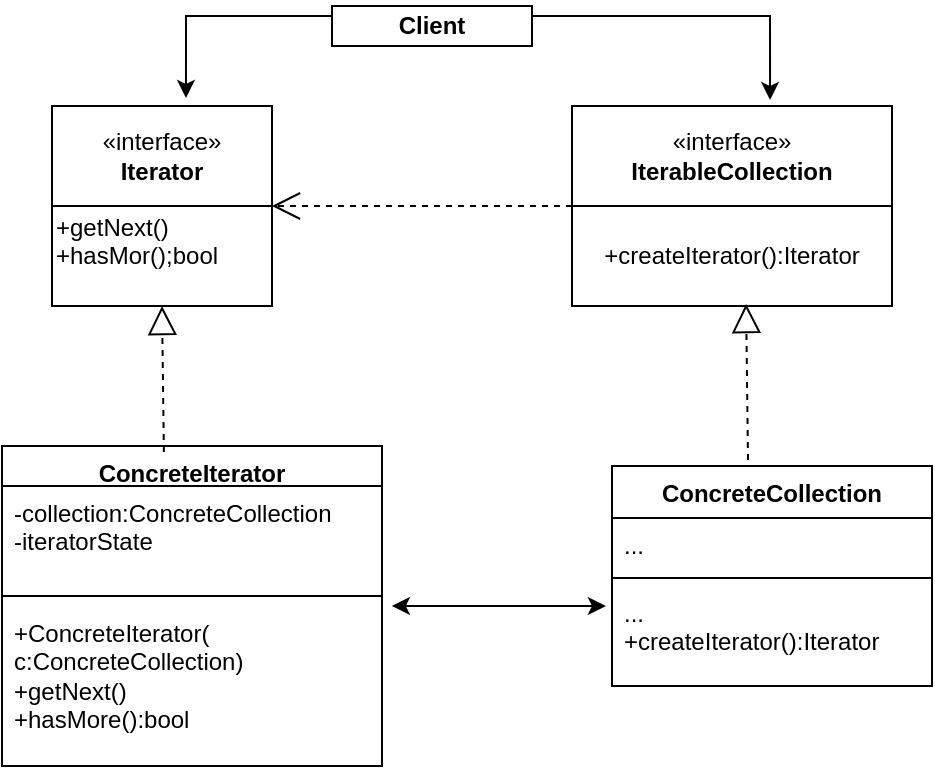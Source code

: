 <mxfile version="26.1.1">
  <diagram name="Страница — 1" id="6GIan2kOS7jT0ZGwv5d6">
    <mxGraphModel dx="856" dy="452" grid="1" gridSize="10" guides="1" tooltips="1" connect="1" arrows="1" fold="1" page="1" pageScale="1" pageWidth="827" pageHeight="1169" math="0" shadow="0">
      <root>
        <mxCell id="0" />
        <mxCell id="1" parent="0" />
        <mxCell id="823n9SAOf02_beupJA2P-2" value="&lt;b&gt;Client&lt;/b&gt;" style="rounded=0;whiteSpace=wrap;html=1;" vertex="1" parent="1">
          <mxGeometry x="330" y="40" width="100" height="20" as="geometry" />
        </mxCell>
        <mxCell id="823n9SAOf02_beupJA2P-3" value="ConcreteIterator" style="swimlane;fontStyle=1;align=center;verticalAlign=top;childLayout=stackLayout;horizontal=1;startSize=20;horizontalStack=0;resizeParent=1;resizeParentMax=0;resizeLast=0;collapsible=1;marginBottom=0;whiteSpace=wrap;html=1;" vertex="1" parent="1">
          <mxGeometry x="165" y="260" width="190" height="160" as="geometry" />
        </mxCell>
        <mxCell id="823n9SAOf02_beupJA2P-4" value="-collection:ConcreteCollection&lt;div&gt;-iteratorState&lt;/div&gt;&lt;div&gt;&lt;br&gt;&lt;/div&gt;" style="text;strokeColor=none;fillColor=none;align=left;verticalAlign=top;spacingLeft=4;spacingRight=4;overflow=hidden;rotatable=0;points=[[0,0.5],[1,0.5]];portConstraint=eastwest;whiteSpace=wrap;html=1;" vertex="1" parent="823n9SAOf02_beupJA2P-3">
          <mxGeometry y="20" width="190" height="50" as="geometry" />
        </mxCell>
        <mxCell id="823n9SAOf02_beupJA2P-5" value="" style="line;strokeWidth=1;fillColor=none;align=left;verticalAlign=middle;spacingTop=-1;spacingLeft=3;spacingRight=3;rotatable=0;labelPosition=right;points=[];portConstraint=eastwest;strokeColor=inherit;" vertex="1" parent="823n9SAOf02_beupJA2P-3">
          <mxGeometry y="70" width="190" height="10" as="geometry" />
        </mxCell>
        <mxCell id="823n9SAOf02_beupJA2P-6" value="&lt;span style=&quot;text-wrap-mode: nowrap;&quot;&gt;+ConcreteIterator(&lt;/span&gt;&lt;div style=&quot;text-wrap-mode: nowrap;&quot;&gt;c:ConcreteCollection)&lt;/div&gt;&lt;div style=&quot;text-wrap-mode: nowrap;&quot;&gt;+getNext()&lt;/div&gt;&lt;div style=&quot;text-wrap-mode: nowrap;&quot;&gt;+hasMore():bool&lt;/div&gt;" style="text;strokeColor=none;fillColor=none;align=left;verticalAlign=top;spacingLeft=4;spacingRight=4;overflow=hidden;rotatable=0;points=[[0,0.5],[1,0.5]];portConstraint=eastwest;whiteSpace=wrap;html=1;" vertex="1" parent="823n9SAOf02_beupJA2P-3">
          <mxGeometry y="80" width="190" height="80" as="geometry" />
        </mxCell>
        <mxCell id="823n9SAOf02_beupJA2P-9" value="«interface»&lt;br&gt;&lt;b&gt;Iterator&lt;/b&gt;" style="html=1;whiteSpace=wrap;" vertex="1" parent="1">
          <mxGeometry x="190" y="90" width="110" height="50" as="geometry" />
        </mxCell>
        <mxCell id="823n9SAOf02_beupJA2P-10" value="«interface»&lt;br&gt;&lt;b&gt;IterableCollection&lt;/b&gt;" style="html=1;whiteSpace=wrap;" vertex="1" parent="1">
          <mxGeometry x="450" y="90" width="160" height="50" as="geometry" />
        </mxCell>
        <mxCell id="823n9SAOf02_beupJA2P-11" value="+getNext()&lt;div&gt;+hasMor();bool&lt;/div&gt;&lt;div&gt;&lt;br&gt;&lt;/div&gt;" style="html=1;whiteSpace=wrap;align=left;" vertex="1" parent="1">
          <mxGeometry x="190" y="140" width="110" height="50" as="geometry" />
        </mxCell>
        <mxCell id="823n9SAOf02_beupJA2P-12" value="+createIterator():Iterator" style="html=1;whiteSpace=wrap;" vertex="1" parent="1">
          <mxGeometry x="450" y="140" width="160" height="50" as="geometry" />
        </mxCell>
        <mxCell id="823n9SAOf02_beupJA2P-14" value="ConcreteCollection" style="swimlane;fontStyle=1;align=center;verticalAlign=top;childLayout=stackLayout;horizontal=1;startSize=26;horizontalStack=0;resizeParent=1;resizeParentMax=0;resizeLast=0;collapsible=1;marginBottom=0;whiteSpace=wrap;html=1;" vertex="1" parent="1">
          <mxGeometry x="470" y="270" width="160" height="110" as="geometry" />
        </mxCell>
        <mxCell id="823n9SAOf02_beupJA2P-15" value="..." style="text;strokeColor=none;fillColor=none;align=left;verticalAlign=top;spacingLeft=4;spacingRight=4;overflow=hidden;rotatable=0;points=[[0,0.5],[1,0.5]];portConstraint=eastwest;whiteSpace=wrap;html=1;" vertex="1" parent="823n9SAOf02_beupJA2P-14">
          <mxGeometry y="26" width="160" height="26" as="geometry" />
        </mxCell>
        <mxCell id="823n9SAOf02_beupJA2P-16" value="" style="line;strokeWidth=1;fillColor=none;align=left;verticalAlign=middle;spacingTop=-1;spacingLeft=3;spacingRight=3;rotatable=0;labelPosition=right;points=[];portConstraint=eastwest;strokeColor=inherit;" vertex="1" parent="823n9SAOf02_beupJA2P-14">
          <mxGeometry y="52" width="160" height="8" as="geometry" />
        </mxCell>
        <mxCell id="823n9SAOf02_beupJA2P-17" value="...&lt;div&gt;+createIterator():Iterator&lt;/div&gt;" style="text;strokeColor=none;fillColor=none;align=left;verticalAlign=top;spacingLeft=4;spacingRight=4;overflow=hidden;rotatable=0;points=[[0,0.5],[1,0.5]];portConstraint=eastwest;whiteSpace=wrap;html=1;" vertex="1" parent="823n9SAOf02_beupJA2P-14">
          <mxGeometry y="60" width="160" height="50" as="geometry" />
        </mxCell>
        <mxCell id="823n9SAOf02_beupJA2P-18" style="edgeStyle=orthogonalEdgeStyle;rounded=0;orthogonalLoop=1;jettySize=auto;html=1;exitX=1;exitY=0.25;exitDx=0;exitDy=0;entryX=0.619;entryY=-0.06;entryDx=0;entryDy=0;entryPerimeter=0;" edge="1" parent="1" source="823n9SAOf02_beupJA2P-2" target="823n9SAOf02_beupJA2P-10">
          <mxGeometry relative="1" as="geometry" />
        </mxCell>
        <mxCell id="823n9SAOf02_beupJA2P-19" style="edgeStyle=orthogonalEdgeStyle;rounded=0;orthogonalLoop=1;jettySize=auto;html=1;exitX=0;exitY=0.25;exitDx=0;exitDy=0;entryX=0.609;entryY=-0.08;entryDx=0;entryDy=0;entryPerimeter=0;" edge="1" parent="1" source="823n9SAOf02_beupJA2P-2" target="823n9SAOf02_beupJA2P-9">
          <mxGeometry relative="1" as="geometry" />
        </mxCell>
        <mxCell id="823n9SAOf02_beupJA2P-20" value="" style="endArrow=open;endSize=12;dashed=1;html=1;rounded=0;entryX=1;entryY=1;entryDx=0;entryDy=0;exitX=0;exitY=0;exitDx=0;exitDy=0;" edge="1" parent="1" source="823n9SAOf02_beupJA2P-12" target="823n9SAOf02_beupJA2P-9">
          <mxGeometry width="160" relative="1" as="geometry">
            <mxPoint x="330" y="240" as="sourcePoint" />
            <mxPoint x="490" y="240" as="targetPoint" />
          </mxGeometry>
        </mxCell>
        <mxCell id="823n9SAOf02_beupJA2P-21" value="" style="endArrow=block;dashed=1;endFill=0;endSize=12;html=1;rounded=0;entryX=0.5;entryY=1;entryDx=0;entryDy=0;exitX=0.426;exitY=0.019;exitDx=0;exitDy=0;exitPerimeter=0;" edge="1" parent="1" source="823n9SAOf02_beupJA2P-3" target="823n9SAOf02_beupJA2P-11">
          <mxGeometry width="160" relative="1" as="geometry">
            <mxPoint x="330" y="340" as="sourcePoint" />
            <mxPoint x="490" y="340" as="targetPoint" />
          </mxGeometry>
        </mxCell>
        <mxCell id="823n9SAOf02_beupJA2P-22" value="" style="endArrow=block;dashed=1;endFill=0;endSize=12;html=1;rounded=0;entryX=0.544;entryY=0.98;entryDx=0;entryDy=0;entryPerimeter=0;exitX=0.425;exitY=-0.027;exitDx=0;exitDy=0;exitPerimeter=0;" edge="1" parent="1" source="823n9SAOf02_beupJA2P-14" target="823n9SAOf02_beupJA2P-12">
          <mxGeometry width="160" relative="1" as="geometry">
            <mxPoint x="330" y="340" as="sourcePoint" />
            <mxPoint x="490" y="340" as="targetPoint" />
          </mxGeometry>
        </mxCell>
        <mxCell id="823n9SAOf02_beupJA2P-23" value="" style="endArrow=classic;startArrow=classic;html=1;rounded=0;exitX=1.026;exitY=0;exitDx=0;exitDy=0;exitPerimeter=0;entryX=-0.019;entryY=0.2;entryDx=0;entryDy=0;entryPerimeter=0;" edge="1" parent="1" source="823n9SAOf02_beupJA2P-6" target="823n9SAOf02_beupJA2P-17">
          <mxGeometry width="50" height="50" relative="1" as="geometry">
            <mxPoint x="390" y="260" as="sourcePoint" />
            <mxPoint x="440" y="210" as="targetPoint" />
          </mxGeometry>
        </mxCell>
      </root>
    </mxGraphModel>
  </diagram>
</mxfile>
